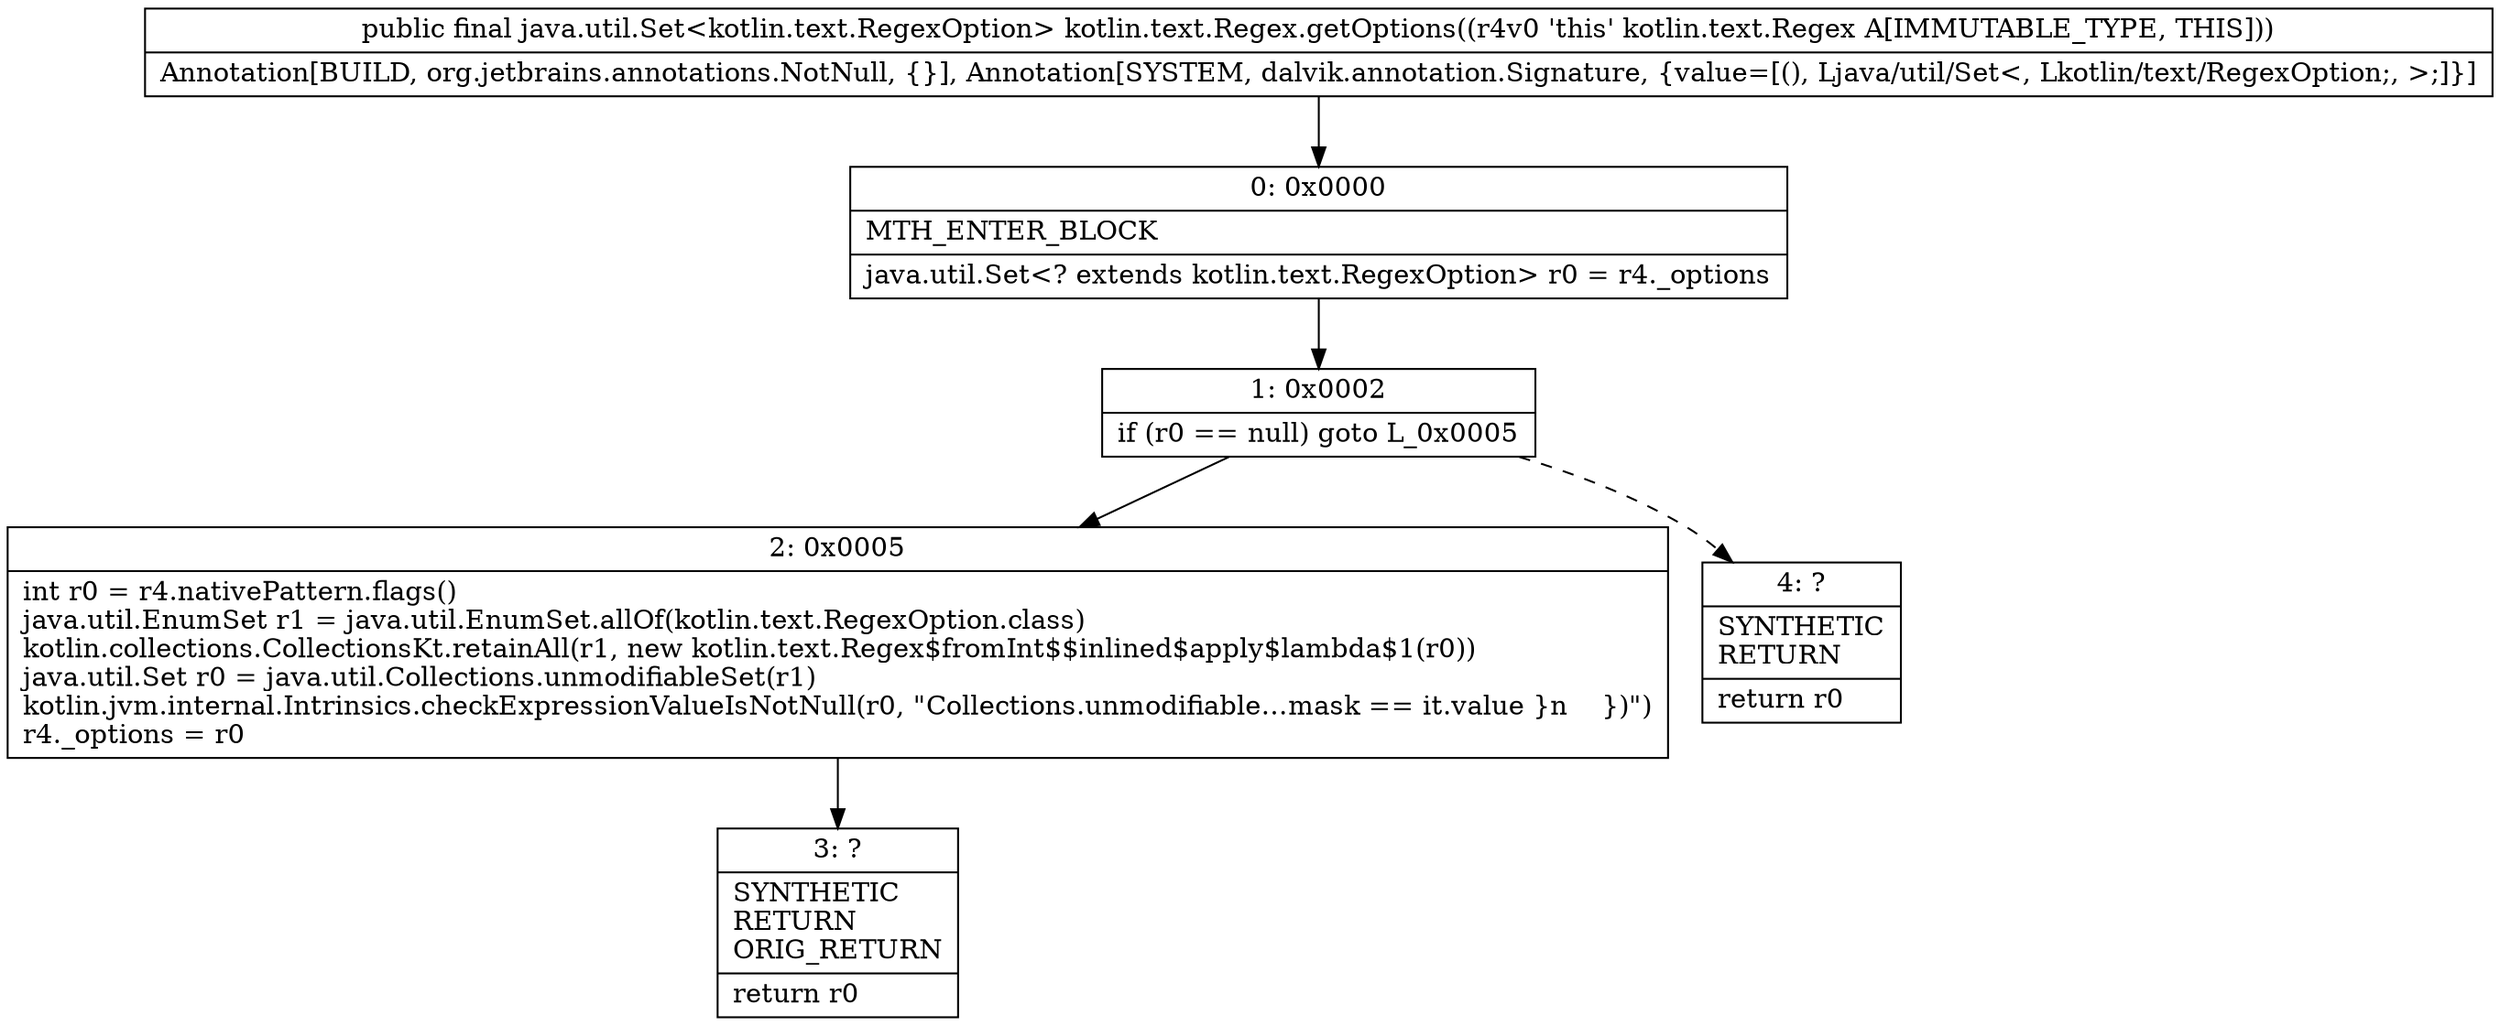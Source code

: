 digraph "CFG forkotlin.text.Regex.getOptions()Ljava\/util\/Set;" {
Node_0 [shape=record,label="{0\:\ 0x0000|MTH_ENTER_BLOCK\l|java.util.Set\<? extends kotlin.text.RegexOption\> r0 = r4._options\l}"];
Node_1 [shape=record,label="{1\:\ 0x0002|if (r0 == null) goto L_0x0005\l}"];
Node_2 [shape=record,label="{2\:\ 0x0005|int r0 = r4.nativePattern.flags()\ljava.util.EnumSet r1 = java.util.EnumSet.allOf(kotlin.text.RegexOption.class)\lkotlin.collections.CollectionsKt.retainAll(r1, new kotlin.text.Regex$fromInt$$inlined$apply$lambda$1(r0))\ljava.util.Set r0 = java.util.Collections.unmodifiableSet(r1)\lkotlin.jvm.internal.Intrinsics.checkExpressionValueIsNotNull(r0, \"Collections.unmodifiable…mask == it.value \}n    \})\")\lr4._options = r0\l}"];
Node_3 [shape=record,label="{3\:\ ?|SYNTHETIC\lRETURN\lORIG_RETURN\l|return r0\l}"];
Node_4 [shape=record,label="{4\:\ ?|SYNTHETIC\lRETURN\l|return r0\l}"];
MethodNode[shape=record,label="{public final java.util.Set\<kotlin.text.RegexOption\> kotlin.text.Regex.getOptions((r4v0 'this' kotlin.text.Regex A[IMMUTABLE_TYPE, THIS]))  | Annotation[BUILD, org.jetbrains.annotations.NotNull, \{\}], Annotation[SYSTEM, dalvik.annotation.Signature, \{value=[(), Ljava\/util\/Set\<, Lkotlin\/text\/RegexOption;, \>;]\}]\l}"];
MethodNode -> Node_0;
Node_0 -> Node_1;
Node_1 -> Node_2;
Node_1 -> Node_4[style=dashed];
Node_2 -> Node_3;
}

